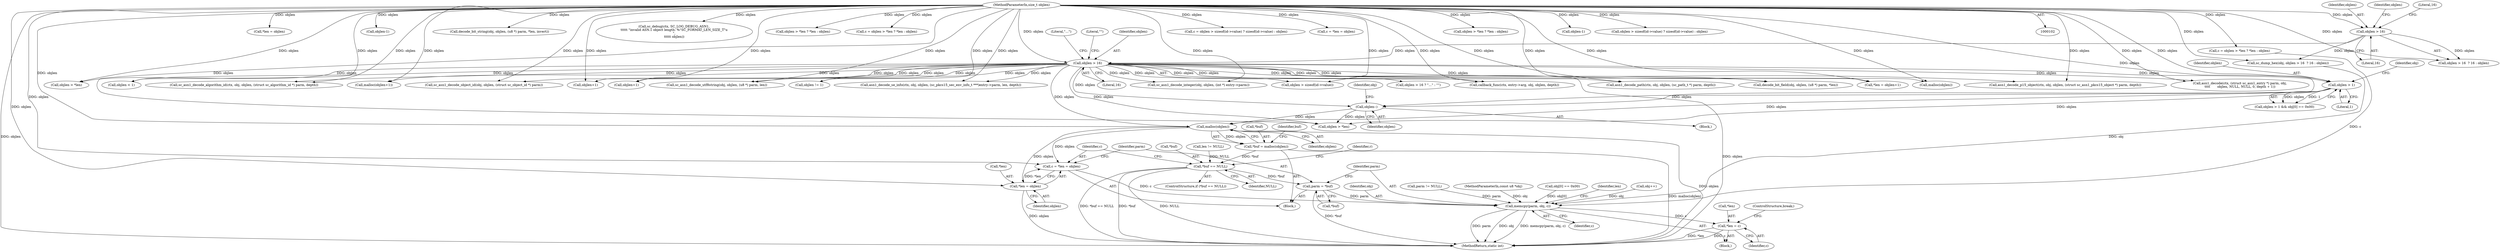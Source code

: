digraph "0_OpenSC_a3fc7693f3a035a8a7921cffb98432944bb42740@API" {
"1000408" [label="(Call,malloc(objlen))"];
"1000388" [label="(Call,objlen--)"];
"1000150" [label="(Call,objlen > 16)"];
"1000106" [label="(MethodParameterIn,size_t objlen)"];
"1000144" [label="(Call,objlen > 16)"];
"1000379" [label="(Call,objlen > 1)"];
"1000405" [label="(Call,*buf = malloc(objlen))"];
"1000411" [label="(Call,*buf == NULL)"];
"1000426" [label="(Call,parm = *buf)"];
"1000441" [label="(Call,memcpy(parm, obj, c))"];
"1000445" [label="(Call,*len = c)"];
"1000420" [label="(Call,c = *len = objlen)"];
"1000422" [label="(Call,*len = objlen)"];
"1000224" [label="(Call,sc_asn1_decode_integer(obj, objlen, (int *) entry->parm))"];
"1000388" [label="(Call,objlen--)"];
"1000491" [label="(Call,*len = objlen)"];
"1000443" [label="(Identifier,obj)"];
"1000420" [label="(Call,c = *len = objlen)"];
"1000406" [label="(Call,*buf)"];
"1000503" [label="(Call,objlen > *len)"];
"1000417" [label="(Identifier,r)"];
"1000272" [label="(Call,objlen < 1)"];
"1000442" [label="(Identifier,parm)"];
"1000428" [label="(Call,*buf)"];
"1000405" [label="(Call,*buf = malloc(objlen))"];
"1000362" [label="(Call,parm != NULL)"];
"1000297" [label="(Call,objlen-1)"];
"1000691" [label="(Call,sc_asn1_decode_algorithm_id(ctx, obj, objlen, (struct sc_algorithm_id *) parm, depth))"];
"1000434" [label="(Call,objlen > *len)"];
"1000426" [label="(Call,parm = *buf)"];
"1000322" [label="(Call,decode_bit_string(obj, objlen, (u8 *) parm, *len, invert))"];
"1000423" [label="(Call,*len)"];
"1000560" [label="(Call,malloc(objlen+1))"];
"1000526" [label="(Call,sc_asn1_decode_object_id(obj, objlen, (struct sc_object_id *) parm))"];
"1000194" [label="(Call,sc_debug(ctx, SC_LOG_DEBUG_ASN1,\n\t\t\t\t\t \"invalid ASN.1 object length: %\"SC_FORMAT_LEN_SIZE_T\"u\n\",\n\t\t\t\t\t objlen))"];
"1000770" [label="(MethodReturn,static int)"];
"1000152" [label="(Literal,16)"];
"1000381" [label="(Literal,1)"];
"1000433" [label="(Call,objlen > *len ? *len : objlen)"];
"1000105" [label="(MethodParameterIn,const u8 *obj)"];
"1000144" [label="(Call,objlen > 16)"];
"1000500" [label="(Call,c = objlen > *len ? *len : objlen)"];
"1000410" [label="(ControlStructure,if (*buf == NULL))"];
"1000577" [label="(Call,objlen+1)"];
"1000382" [label="(Call,obj[0] == 0x00)"];
"1000384" [label="(Identifier,obj)"];
"1000387" [label="(Block,)"];
"1000446" [label="(Call,*len)"];
"1000148" [label="(Identifier,objlen)"];
"1000153" [label="(Literal,\"...\")"];
"1000412" [label="(Call,*buf)"];
"1000154" [label="(Literal,\"\")"];
"1000561" [label="(Call,objlen+1)"];
"1000448" [label="(Identifier,c)"];
"1000427" [label="(Identifier,parm)"];
"1000444" [label="(Identifier,c)"];
"1000586" [label="(Call,sc_asn1_decode_utf8string(obj, objlen, (u8 *) parm, len))"];
"1000151" [label="(Identifier,objlen)"];
"1000379" [label="(Call,objlen > 1)"];
"1000143" [label="(Call,objlen > 16  ? 16 : objlen)"];
"1000190" [label="(Call,objlen != 1)"];
"1000409" [label="(Identifier,objlen)"];
"1000709" [label="(Call,asn1_decode_se_info(ctx, obj, objlen, (sc_pkcs15_sec_env_info_t ***)entry->parm, len, depth))"];
"1000141" [label="(Call,sc_dump_hex(obj, objlen > 16  ? 16 : objlen))"];
"1000641" [label="(Call,objlen > sizeof(id->value))"];
"1000411" [label="(Call,*buf == NULL)"];
"1000730" [label="(Call,callback_func(ctx, entry->arg, obj, objlen, depth))"];
"1000380" [label="(Identifier,objlen)"];
"1000638" [label="(Call,c = objlen > sizeof(id->value) ? sizeof(id->value) : objlen)"];
"1000447" [label="(Identifier,len)"];
"1000489" [label="(Call,c = *len = objlen)"];
"1000441" [label="(Call,memcpy(parm, obj, c))"];
"1000431" [label="(Call,c = objlen > *len ? *len : objlen)"];
"1000614" [label="(Call,asn1_decode_path(ctx, obj, objlen, (sc_path_t *) parm, depth))"];
"1000146" [label="(Literal,16)"];
"1000351" [label="(Call,decode_bit_field(obj, objlen, (u8 *) parm, *len))"];
"1000502" [label="(Call,objlen > *len ? *len : objlen)"];
"1000149" [label="(Call,objlen > 16 ? \"...\" : \"\")"];
"1000445" [label="(Call,*len = c)"];
"1000365" [label="(Block,)"];
"1000574" [label="(Call,*len = objlen+1)"];
"1000147" [label="(Literal,16)"];
"1000449" [label="(ControlStructure,break;)"];
"1000391" [label="(Identifier,obj)"];
"1000414" [label="(Identifier,NULL)"];
"1000378" [label="(Call,objlen > 1 && obj[0] == 0x00)"];
"1000477" [label="(Call,malloc(objlen))"];
"1000150" [label="(Call,objlen > 16)"];
"1000313" [label="(Call,objlen-1)"];
"1000389" [label="(Identifier,objlen)"];
"1000368" [label="(Call,len != NULL)"];
"1000390" [label="(Call,obj++)"];
"1000640" [label="(Call,objlen > sizeof(id->value) ? sizeof(id->value) : objlen)"];
"1000145" [label="(Identifier,objlen)"];
"1000408" [label="(Call,malloc(objlen))"];
"1000413" [label="(Identifier,buf)"];
"1000106" [label="(MethodParameterIn,size_t objlen)"];
"1000425" [label="(Identifier,objlen)"];
"1000421" [label="(Identifier,c)"];
"1000398" [label="(Block,)"];
"1000422" [label="(Call,*len = objlen)"];
"1000673" [label="(Call,asn1_decode_p15_object(ctx, obj, objlen, (struct sc_asn1_pkcs15_object *) parm, depth))"];
"1000167" [label="(Call,asn1_decode(ctx, (struct sc_asn1_entry *) parm, obj,\n\t\t\t\t       objlen, NULL, NULL, 0, depth + 1))"];
"1000408" -> "1000405"  [label="AST: "];
"1000408" -> "1000409"  [label="CFG: "];
"1000409" -> "1000408"  [label="AST: "];
"1000405" -> "1000408"  [label="CFG: "];
"1000408" -> "1000770"  [label="DDG: objlen"];
"1000408" -> "1000405"  [label="DDG: objlen"];
"1000388" -> "1000408"  [label="DDG: objlen"];
"1000150" -> "1000408"  [label="DDG: objlen"];
"1000379" -> "1000408"  [label="DDG: objlen"];
"1000106" -> "1000408"  [label="DDG: objlen"];
"1000408" -> "1000420"  [label="DDG: objlen"];
"1000408" -> "1000422"  [label="DDG: objlen"];
"1000388" -> "1000387"  [label="AST: "];
"1000388" -> "1000389"  [label="CFG: "];
"1000389" -> "1000388"  [label="AST: "];
"1000391" -> "1000388"  [label="CFG: "];
"1000150" -> "1000388"  [label="DDG: objlen"];
"1000379" -> "1000388"  [label="DDG: objlen"];
"1000106" -> "1000388"  [label="DDG: objlen"];
"1000388" -> "1000434"  [label="DDG: objlen"];
"1000150" -> "1000149"  [label="AST: "];
"1000150" -> "1000152"  [label="CFG: "];
"1000151" -> "1000150"  [label="AST: "];
"1000152" -> "1000150"  [label="AST: "];
"1000153" -> "1000150"  [label="CFG: "];
"1000154" -> "1000150"  [label="CFG: "];
"1000150" -> "1000770"  [label="DDG: objlen"];
"1000106" -> "1000150"  [label="DDG: objlen"];
"1000144" -> "1000150"  [label="DDG: objlen"];
"1000150" -> "1000167"  [label="DDG: objlen"];
"1000150" -> "1000190"  [label="DDG: objlen"];
"1000150" -> "1000224"  [label="DDG: objlen"];
"1000150" -> "1000272"  [label="DDG: objlen"];
"1000150" -> "1000351"  [label="DDG: objlen"];
"1000150" -> "1000379"  [label="DDG: objlen"];
"1000150" -> "1000434"  [label="DDG: objlen"];
"1000150" -> "1000477"  [label="DDG: objlen"];
"1000150" -> "1000503"  [label="DDG: objlen"];
"1000150" -> "1000526"  [label="DDG: objlen"];
"1000150" -> "1000560"  [label="DDG: objlen"];
"1000150" -> "1000561"  [label="DDG: objlen"];
"1000150" -> "1000574"  [label="DDG: objlen"];
"1000150" -> "1000577"  [label="DDG: objlen"];
"1000150" -> "1000586"  [label="DDG: objlen"];
"1000150" -> "1000614"  [label="DDG: objlen"];
"1000150" -> "1000641"  [label="DDG: objlen"];
"1000150" -> "1000673"  [label="DDG: objlen"];
"1000150" -> "1000691"  [label="DDG: objlen"];
"1000150" -> "1000709"  [label="DDG: objlen"];
"1000150" -> "1000730"  [label="DDG: objlen"];
"1000106" -> "1000102"  [label="AST: "];
"1000106" -> "1000770"  [label="DDG: objlen"];
"1000106" -> "1000141"  [label="DDG: objlen"];
"1000106" -> "1000144"  [label="DDG: objlen"];
"1000106" -> "1000143"  [label="DDG: objlen"];
"1000106" -> "1000167"  [label="DDG: objlen"];
"1000106" -> "1000190"  [label="DDG: objlen"];
"1000106" -> "1000194"  [label="DDG: objlen"];
"1000106" -> "1000224"  [label="DDG: objlen"];
"1000106" -> "1000272"  [label="DDG: objlen"];
"1000106" -> "1000297"  [label="DDG: objlen"];
"1000106" -> "1000313"  [label="DDG: objlen"];
"1000106" -> "1000322"  [label="DDG: objlen"];
"1000106" -> "1000351"  [label="DDG: objlen"];
"1000106" -> "1000379"  [label="DDG: objlen"];
"1000106" -> "1000420"  [label="DDG: objlen"];
"1000106" -> "1000422"  [label="DDG: objlen"];
"1000106" -> "1000431"  [label="DDG: objlen"];
"1000106" -> "1000434"  [label="DDG: objlen"];
"1000106" -> "1000433"  [label="DDG: objlen"];
"1000106" -> "1000477"  [label="DDG: objlen"];
"1000106" -> "1000489"  [label="DDG: objlen"];
"1000106" -> "1000491"  [label="DDG: objlen"];
"1000106" -> "1000500"  [label="DDG: objlen"];
"1000106" -> "1000503"  [label="DDG: objlen"];
"1000106" -> "1000502"  [label="DDG: objlen"];
"1000106" -> "1000526"  [label="DDG: objlen"];
"1000106" -> "1000560"  [label="DDG: objlen"];
"1000106" -> "1000561"  [label="DDG: objlen"];
"1000106" -> "1000574"  [label="DDG: objlen"];
"1000106" -> "1000577"  [label="DDG: objlen"];
"1000106" -> "1000586"  [label="DDG: objlen"];
"1000106" -> "1000614"  [label="DDG: objlen"];
"1000106" -> "1000638"  [label="DDG: objlen"];
"1000106" -> "1000641"  [label="DDG: objlen"];
"1000106" -> "1000640"  [label="DDG: objlen"];
"1000106" -> "1000673"  [label="DDG: objlen"];
"1000106" -> "1000691"  [label="DDG: objlen"];
"1000106" -> "1000709"  [label="DDG: objlen"];
"1000106" -> "1000730"  [label="DDG: objlen"];
"1000144" -> "1000143"  [label="AST: "];
"1000144" -> "1000146"  [label="CFG: "];
"1000145" -> "1000144"  [label="AST: "];
"1000146" -> "1000144"  [label="AST: "];
"1000147" -> "1000144"  [label="CFG: "];
"1000148" -> "1000144"  [label="CFG: "];
"1000144" -> "1000141"  [label="DDG: objlen"];
"1000144" -> "1000143"  [label="DDG: objlen"];
"1000379" -> "1000378"  [label="AST: "];
"1000379" -> "1000381"  [label="CFG: "];
"1000380" -> "1000379"  [label="AST: "];
"1000381" -> "1000379"  [label="AST: "];
"1000384" -> "1000379"  [label="CFG: "];
"1000378" -> "1000379"  [label="CFG: "];
"1000379" -> "1000378"  [label="DDG: objlen"];
"1000379" -> "1000378"  [label="DDG: 1"];
"1000379" -> "1000434"  [label="DDG: objlen"];
"1000405" -> "1000398"  [label="AST: "];
"1000406" -> "1000405"  [label="AST: "];
"1000413" -> "1000405"  [label="CFG: "];
"1000405" -> "1000770"  [label="DDG: malloc(objlen)"];
"1000405" -> "1000411"  [label="DDG: *buf"];
"1000411" -> "1000410"  [label="AST: "];
"1000411" -> "1000414"  [label="CFG: "];
"1000412" -> "1000411"  [label="AST: "];
"1000414" -> "1000411"  [label="AST: "];
"1000417" -> "1000411"  [label="CFG: "];
"1000421" -> "1000411"  [label="CFG: "];
"1000411" -> "1000770"  [label="DDG: *buf == NULL"];
"1000411" -> "1000770"  [label="DDG: *buf"];
"1000411" -> "1000770"  [label="DDG: NULL"];
"1000368" -> "1000411"  [label="DDG: NULL"];
"1000411" -> "1000426"  [label="DDG: *buf"];
"1000426" -> "1000398"  [label="AST: "];
"1000426" -> "1000428"  [label="CFG: "];
"1000427" -> "1000426"  [label="AST: "];
"1000428" -> "1000426"  [label="AST: "];
"1000442" -> "1000426"  [label="CFG: "];
"1000426" -> "1000770"  [label="DDG: *buf"];
"1000426" -> "1000441"  [label="DDG: parm"];
"1000441" -> "1000365"  [label="AST: "];
"1000441" -> "1000444"  [label="CFG: "];
"1000442" -> "1000441"  [label="AST: "];
"1000443" -> "1000441"  [label="AST: "];
"1000444" -> "1000441"  [label="AST: "];
"1000447" -> "1000441"  [label="CFG: "];
"1000441" -> "1000770"  [label="DDG: parm"];
"1000441" -> "1000770"  [label="DDG: obj"];
"1000441" -> "1000770"  [label="DDG: memcpy(parm, obj, c)"];
"1000362" -> "1000441"  [label="DDG: parm"];
"1000141" -> "1000441"  [label="DDG: obj"];
"1000382" -> "1000441"  [label="DDG: obj[0]"];
"1000390" -> "1000441"  [label="DDG: obj"];
"1000105" -> "1000441"  [label="DDG: obj"];
"1000431" -> "1000441"  [label="DDG: c"];
"1000420" -> "1000441"  [label="DDG: c"];
"1000441" -> "1000445"  [label="DDG: c"];
"1000445" -> "1000365"  [label="AST: "];
"1000445" -> "1000448"  [label="CFG: "];
"1000446" -> "1000445"  [label="AST: "];
"1000448" -> "1000445"  [label="AST: "];
"1000449" -> "1000445"  [label="CFG: "];
"1000445" -> "1000770"  [label="DDG: *len"];
"1000445" -> "1000770"  [label="DDG: c"];
"1000420" -> "1000398"  [label="AST: "];
"1000420" -> "1000422"  [label="CFG: "];
"1000421" -> "1000420"  [label="AST: "];
"1000422" -> "1000420"  [label="AST: "];
"1000427" -> "1000420"  [label="CFG: "];
"1000422" -> "1000420"  [label="DDG: *len"];
"1000422" -> "1000425"  [label="CFG: "];
"1000423" -> "1000422"  [label="AST: "];
"1000425" -> "1000422"  [label="AST: "];
"1000422" -> "1000770"  [label="DDG: objlen"];
}
